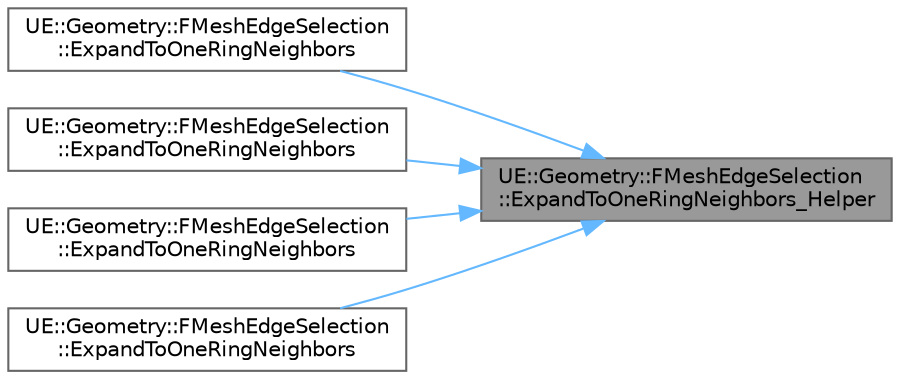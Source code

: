 digraph "UE::Geometry::FMeshEdgeSelection::ExpandToOneRingNeighbors_Helper"
{
 // INTERACTIVE_SVG=YES
 // LATEX_PDF_SIZE
  bgcolor="transparent";
  edge [fontname=Helvetica,fontsize=10,labelfontname=Helvetica,labelfontsize=10];
  node [fontname=Helvetica,fontsize=10,shape=box,height=0.2,width=0.4];
  rankdir="RL";
  Node1 [id="Node000001",label="UE::Geometry::FMeshEdgeSelection\l::ExpandToOneRingNeighbors_Helper",height=0.2,width=0.4,color="gray40", fillcolor="grey60", style="filled", fontcolor="black",tooltip=" "];
  Node1 -> Node2 [id="edge1_Node000001_Node000002",dir="back",color="steelblue1",style="solid",tooltip=" "];
  Node2 [id="Node000002",label="UE::Geometry::FMeshEdgeSelection\l::ExpandToOneRingNeighbors",height=0.2,width=0.4,color="grey40", fillcolor="white", style="filled",URL="$d5/de0/classUE_1_1Geometry_1_1FMeshEdgeSelection.html#a3a66b6df1ddc0c7832ede6b28f13314b",tooltip=" "];
  Node1 -> Node3 [id="edge2_Node000001_Node000003",dir="back",color="steelblue1",style="solid",tooltip=" "];
  Node3 [id="Node000003",label="UE::Geometry::FMeshEdgeSelection\l::ExpandToOneRingNeighbors",height=0.2,width=0.4,color="grey40", fillcolor="white", style="filled",URL="$d5/de0/classUE_1_1Geometry_1_1FMeshEdgeSelection.html#ab05c977814687fdd4989532f654a159e",tooltip=" "];
  Node1 -> Node4 [id="edge3_Node000001_Node000004",dir="back",color="steelblue1",style="solid",tooltip=" "];
  Node4 [id="Node000004",label="UE::Geometry::FMeshEdgeSelection\l::ExpandToOneRingNeighbors",height=0.2,width=0.4,color="grey40", fillcolor="white", style="filled",URL="$d5/de0/classUE_1_1Geometry_1_1FMeshEdgeSelection.html#afbec3e827ecd348564e8e29979b186f1",tooltip=" "];
  Node1 -> Node5 [id="edge4_Node000001_Node000005",dir="back",color="steelblue1",style="solid",tooltip=" "];
  Node5 [id="Node000005",label="UE::Geometry::FMeshEdgeSelection\l::ExpandToOneRingNeighbors",height=0.2,width=0.4,color="grey40", fillcolor="white", style="filled",URL="$d5/de0/classUE_1_1Geometry_1_1FMeshEdgeSelection.html#ab422eb6a917d6c679977c62dfd25b618",tooltip="Add all one-ring neighbors of current selection to set."];
}
